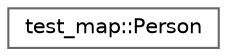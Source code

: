 digraph "类继承关系图"
{
 // LATEX_PDF_SIZE
  bgcolor="transparent";
  edge [fontname=Helvetica,fontsize=10,labelfontname=Helvetica,labelfontsize=10];
  node [fontname=Helvetica,fontsize=10,shape=box,height=0.2,width=0.4];
  rankdir="LR";
  Node0 [id="Node000000",label="test_map::Person",height=0.2,width=0.4,color="grey40", fillcolor="white", style="filled",URL="$structtest__map_1_1_person.html",tooltip=" "];
}
